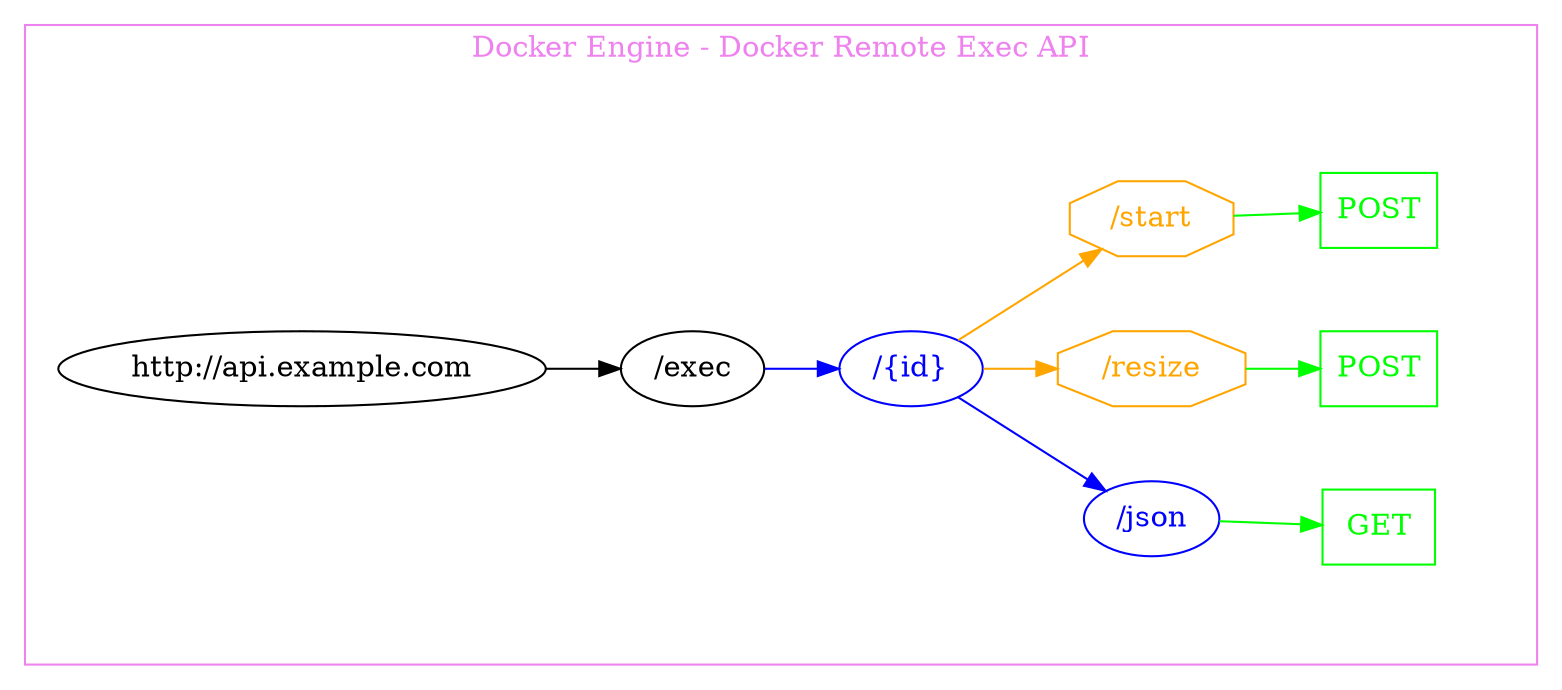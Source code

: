 digraph Cloud_Computing_REST_API {
rankdir="LR";
subgraph cluster_0 {
label="Docker Engine - Docker Remote Exec API"
color=violet
fontcolor=violet
subgraph cluster_1 {
label=""
color=white
fontcolor=white
node1 [label="http://api.example.com", shape="ellipse", color="black", fontcolor="black"]
node1 -> node2 [color="black", fontcolor="black"]
subgraph cluster_2 {
label=""
color=white
fontcolor=white
node2 [label="/exec", shape="ellipse", color="black", fontcolor="black"]
node2 -> node3 [color="blue", fontcolor="blue"]
subgraph cluster_3 {
label=""
color=white
fontcolor=white
node3 [label="/{id}", shape="ellipse", color="blue", fontcolor="blue"]
node3 -> node4 [color="blue", fontcolor="blue"]
subgraph cluster_4 {
label=""
color=white
fontcolor=white
node4 [label="/json", shape="ellipse", color="blue", fontcolor="blue"]
node4 -> node5 [color="green", fontcolor="green"]
subgraph cluster_5 {
label=""
color=white
fontcolor=white
node5 [label="GET", shape="box", color="green", fontcolor="green"]
}
}
node3 -> node6 [color="orange", fontcolor="orange"]
subgraph cluster_6 {
label=""
color=white
fontcolor=white
node6 [label="/resize", shape="octagon", color="orange", fontcolor="orange"]
node6 -> node7 [color="green", fontcolor="green"]
subgraph cluster_7 {
label=""
color=white
fontcolor=white
node7 [label="POST", shape="box", color="green", fontcolor="green"]
}
}
node3 -> node8 [color="orange", fontcolor="orange"]
subgraph cluster_8 {
label=""
color=white
fontcolor=white
node8 [label="/start", shape="octagon", color="orange", fontcolor="orange"]
node8 -> node9 [color="green", fontcolor="green"]
subgraph cluster_9 {
label=""
color=white
fontcolor=white
node9 [label="POST", shape="box", color="green", fontcolor="green"]
}
}
}
}
}
}
}
